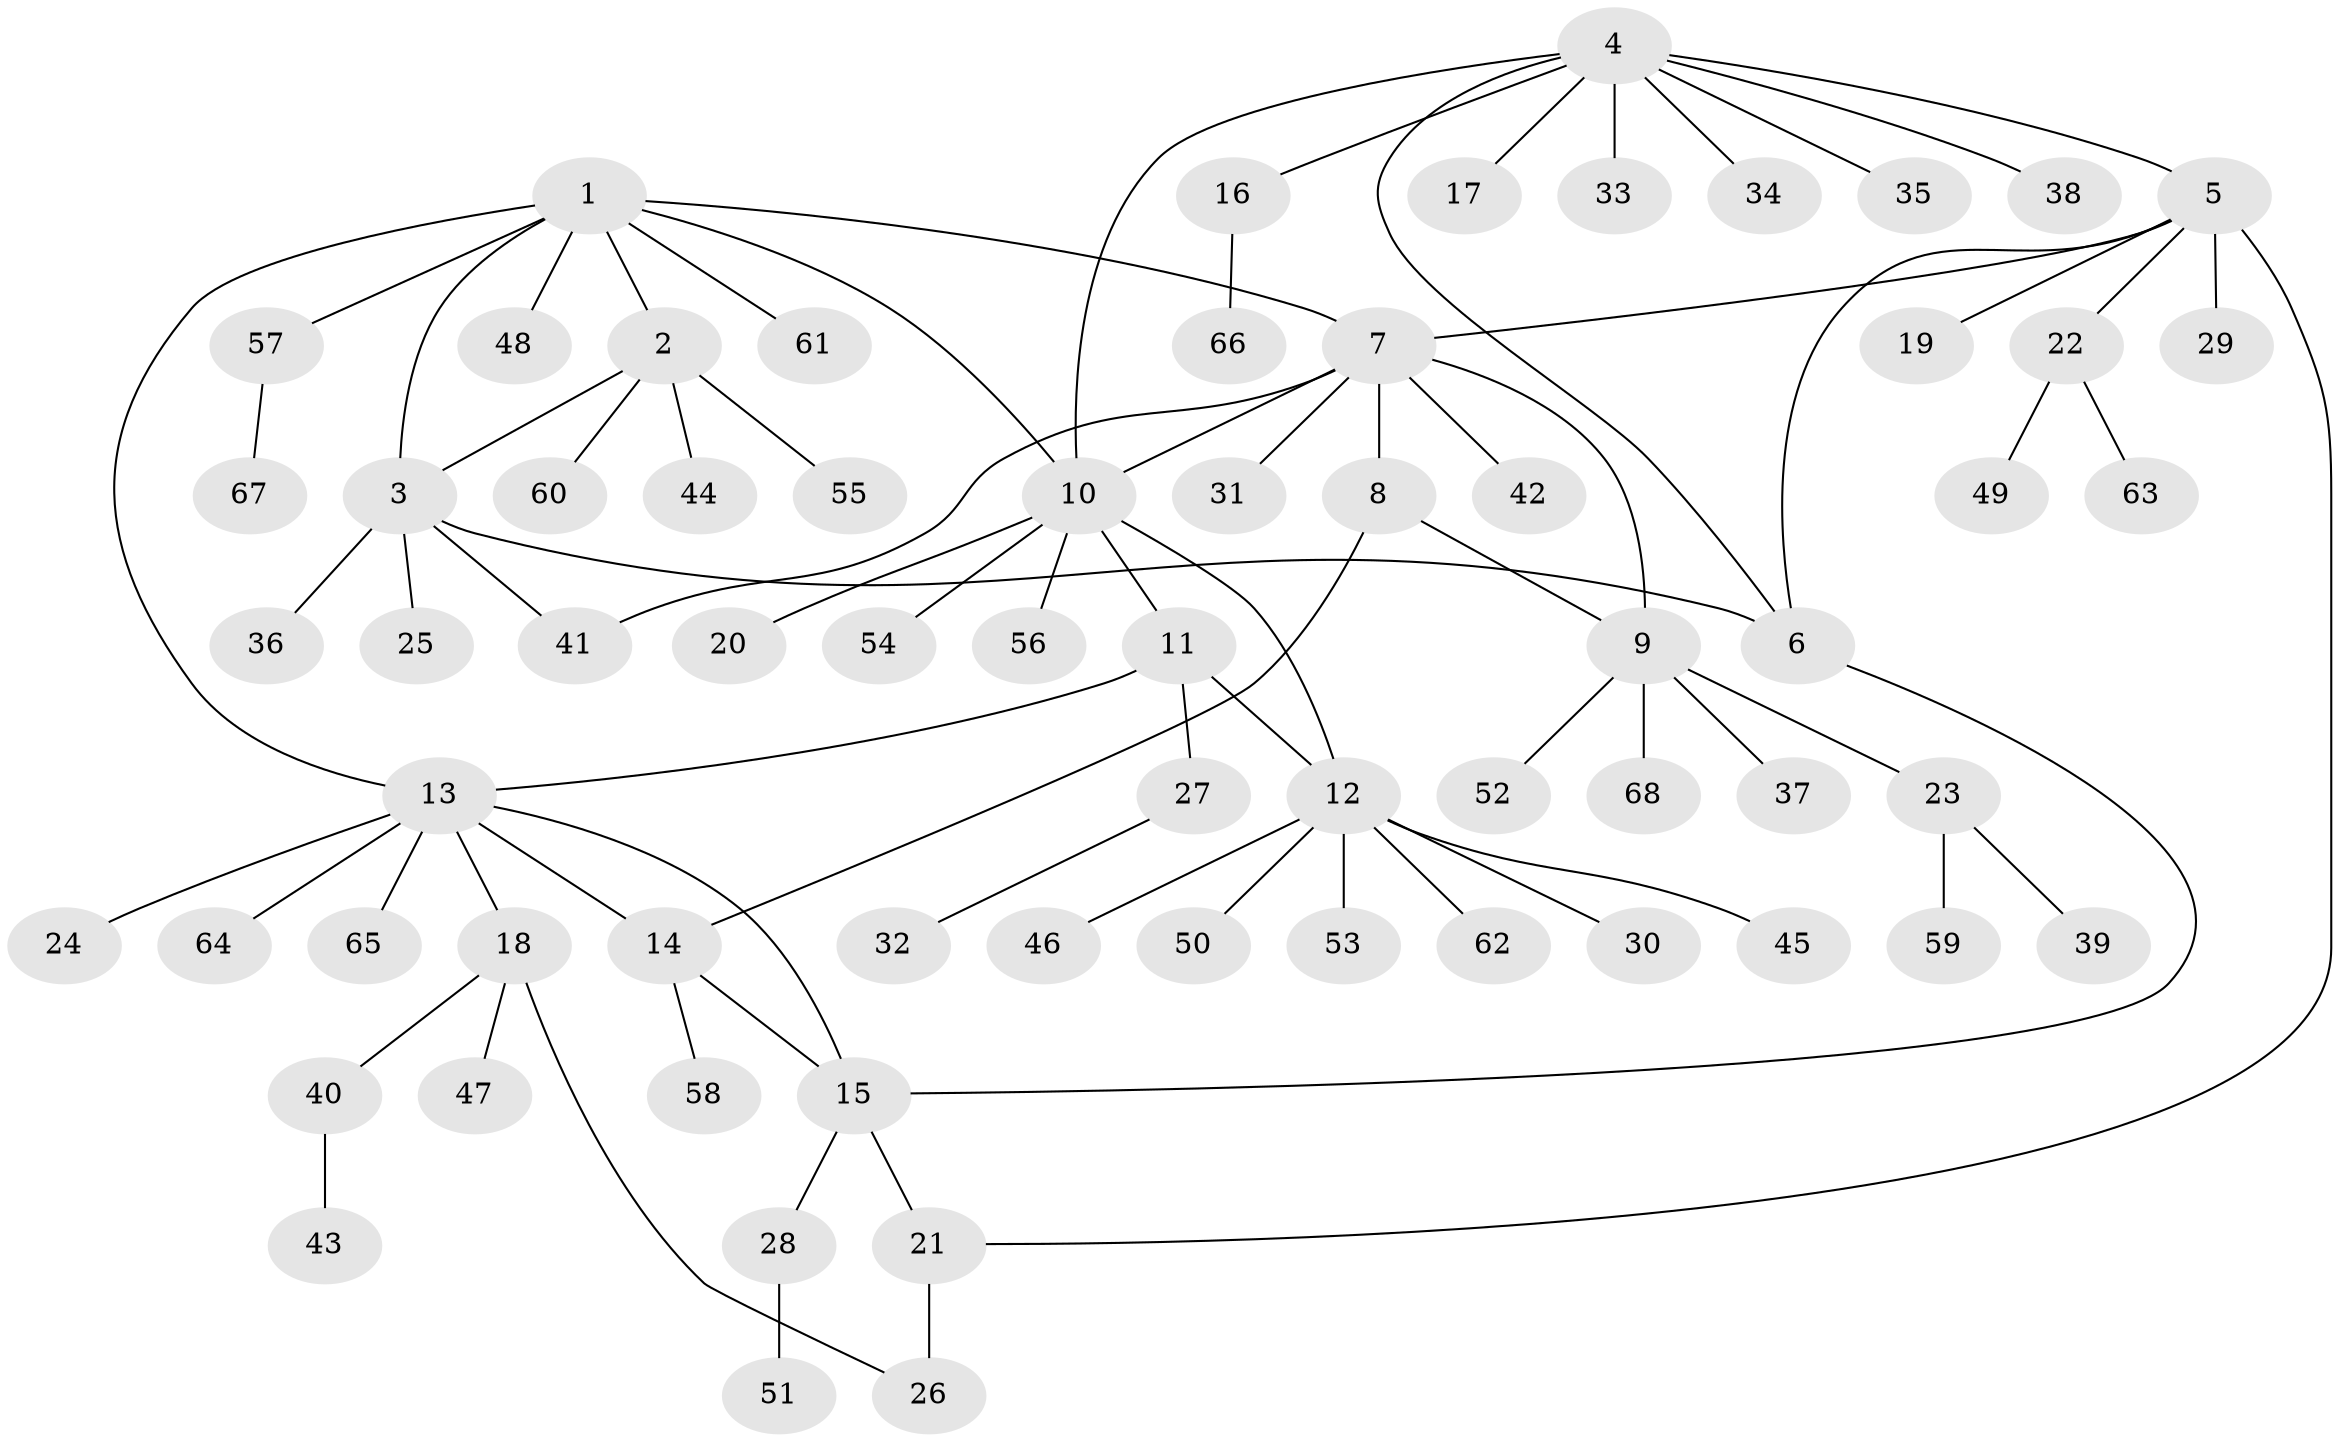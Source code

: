 // Generated by graph-tools (version 1.1) at 2025/11/02/27/25 16:11:34]
// undirected, 68 vertices, 81 edges
graph export_dot {
graph [start="1"]
  node [color=gray90,style=filled];
  1;
  2;
  3;
  4;
  5;
  6;
  7;
  8;
  9;
  10;
  11;
  12;
  13;
  14;
  15;
  16;
  17;
  18;
  19;
  20;
  21;
  22;
  23;
  24;
  25;
  26;
  27;
  28;
  29;
  30;
  31;
  32;
  33;
  34;
  35;
  36;
  37;
  38;
  39;
  40;
  41;
  42;
  43;
  44;
  45;
  46;
  47;
  48;
  49;
  50;
  51;
  52;
  53;
  54;
  55;
  56;
  57;
  58;
  59;
  60;
  61;
  62;
  63;
  64;
  65;
  66;
  67;
  68;
  1 -- 2;
  1 -- 3;
  1 -- 7;
  1 -- 10;
  1 -- 13;
  1 -- 48;
  1 -- 57;
  1 -- 61;
  2 -- 3;
  2 -- 44;
  2 -- 55;
  2 -- 60;
  3 -- 6;
  3 -- 25;
  3 -- 36;
  3 -- 41;
  4 -- 5;
  4 -- 6;
  4 -- 10;
  4 -- 16;
  4 -- 17;
  4 -- 33;
  4 -- 34;
  4 -- 35;
  4 -- 38;
  5 -- 6;
  5 -- 7;
  5 -- 19;
  5 -- 21;
  5 -- 22;
  5 -- 29;
  6 -- 15;
  7 -- 8;
  7 -- 9;
  7 -- 10;
  7 -- 31;
  7 -- 41;
  7 -- 42;
  8 -- 9;
  8 -- 14;
  9 -- 23;
  9 -- 37;
  9 -- 52;
  9 -- 68;
  10 -- 11;
  10 -- 12;
  10 -- 20;
  10 -- 54;
  10 -- 56;
  11 -- 12;
  11 -- 13;
  11 -- 27;
  12 -- 30;
  12 -- 45;
  12 -- 46;
  12 -- 50;
  12 -- 53;
  12 -- 62;
  13 -- 14;
  13 -- 15;
  13 -- 18;
  13 -- 24;
  13 -- 64;
  13 -- 65;
  14 -- 15;
  14 -- 58;
  15 -- 21;
  15 -- 28;
  16 -- 66;
  18 -- 26;
  18 -- 40;
  18 -- 47;
  21 -- 26;
  22 -- 49;
  22 -- 63;
  23 -- 39;
  23 -- 59;
  27 -- 32;
  28 -- 51;
  40 -- 43;
  57 -- 67;
}
